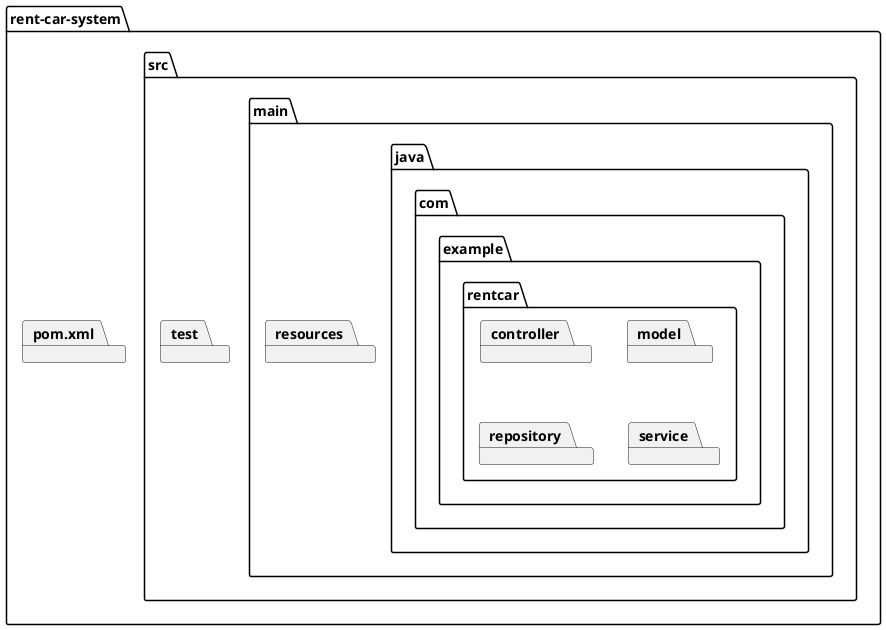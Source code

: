 @startuml

package "rent-car-system" {
    package src {
        package main {
            package java {
                package com {
                    package example {
                        package rentcar {
                            package controller
                            package model
                            package repository
                            package service
                        }
                    }
                }
            }
            package resources
        }
        package test {
            package java {
                package com {
                    package example {
                        package rentcar {
                            package controller
                            package model
                            package repository
                            package service
                        }
                    }
                }
            }
            package resources
        }
    }
    package "pom.xml"
}

@enduml